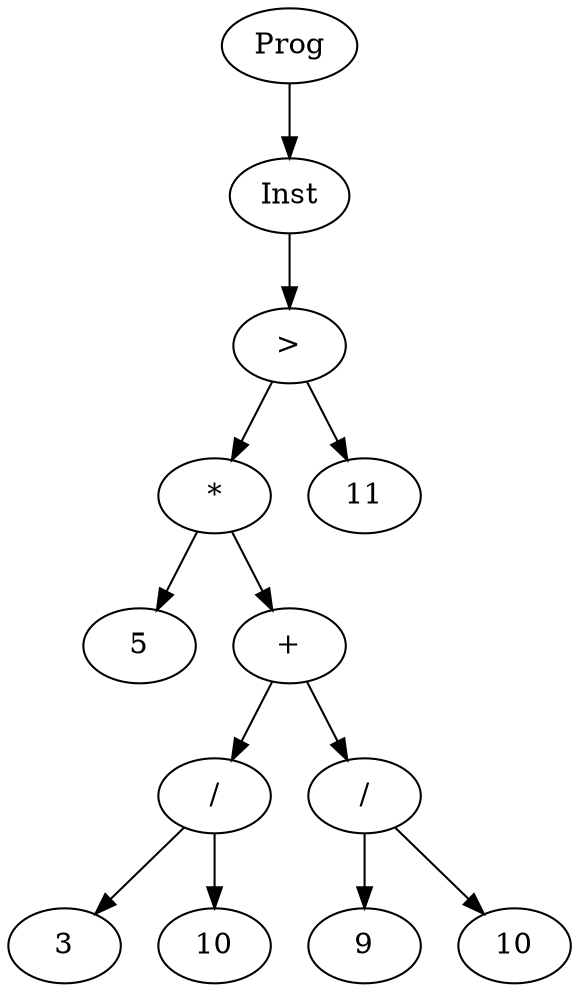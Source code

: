 digraph AST {
	140442015868160 [label=Prog]
	140442015867680 [label=Inst]
	140442015868448 [label=">"]
	140442015868688 [label="*"]
	140442015869168 [label=5]
	140442015868688 -> 140442015869168
	140442015869504 [label="+"]
	140442015867776 [label="/"]
	140442015868208 [label=3]
	140442015867776 -> 140442015868208
	140442015868256 [label=10]
	140442015867776 -> 140442015868256
	140442015869504 -> 140442015867776
	140442015867824 [label="/"]
	140442015868592 [label=9]
	140442015867824 -> 140442015868592
	140442015868736 [label=10]
	140442015867824 -> 140442015868736
	140442015869504 -> 140442015867824
	140442015868688 -> 140442015869504
	140442015868448 -> 140442015868688
	140442015868928 [label=11]
	140442015868448 -> 140442015868928
	140442015867680 -> 140442015868448
	140442015868160 -> 140442015867680
}
